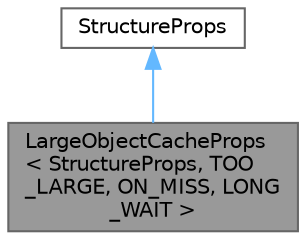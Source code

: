 digraph "LargeObjectCacheProps&lt; StructureProps, TOO_LARGE, ON_MISS, LONG_WAIT &gt;"
{
 // LATEX_PDF_SIZE
  bgcolor="transparent";
  edge [fontname=Helvetica,fontsize=10,labelfontname=Helvetica,labelfontsize=10];
  node [fontname=Helvetica,fontsize=10,shape=box,height=0.2,width=0.4];
  Node1 [id="Node000001",label="LargeObjectCacheProps\l\< StructureProps, TOO\l_LARGE, ON_MISS, LONG\l_WAIT \>",height=0.2,width=0.4,color="gray40", fillcolor="grey60", style="filled", fontcolor="black",tooltip=" "];
  Node2 -> Node1 [id="edge1_Node000001_Node000002",dir="back",color="steelblue1",style="solid",tooltip=" "];
  Node2 [id="Node000002",label="StructureProps",height=0.2,width=0.4,color="gray40", fillcolor="white", style="filled",tooltip=" "];
}
